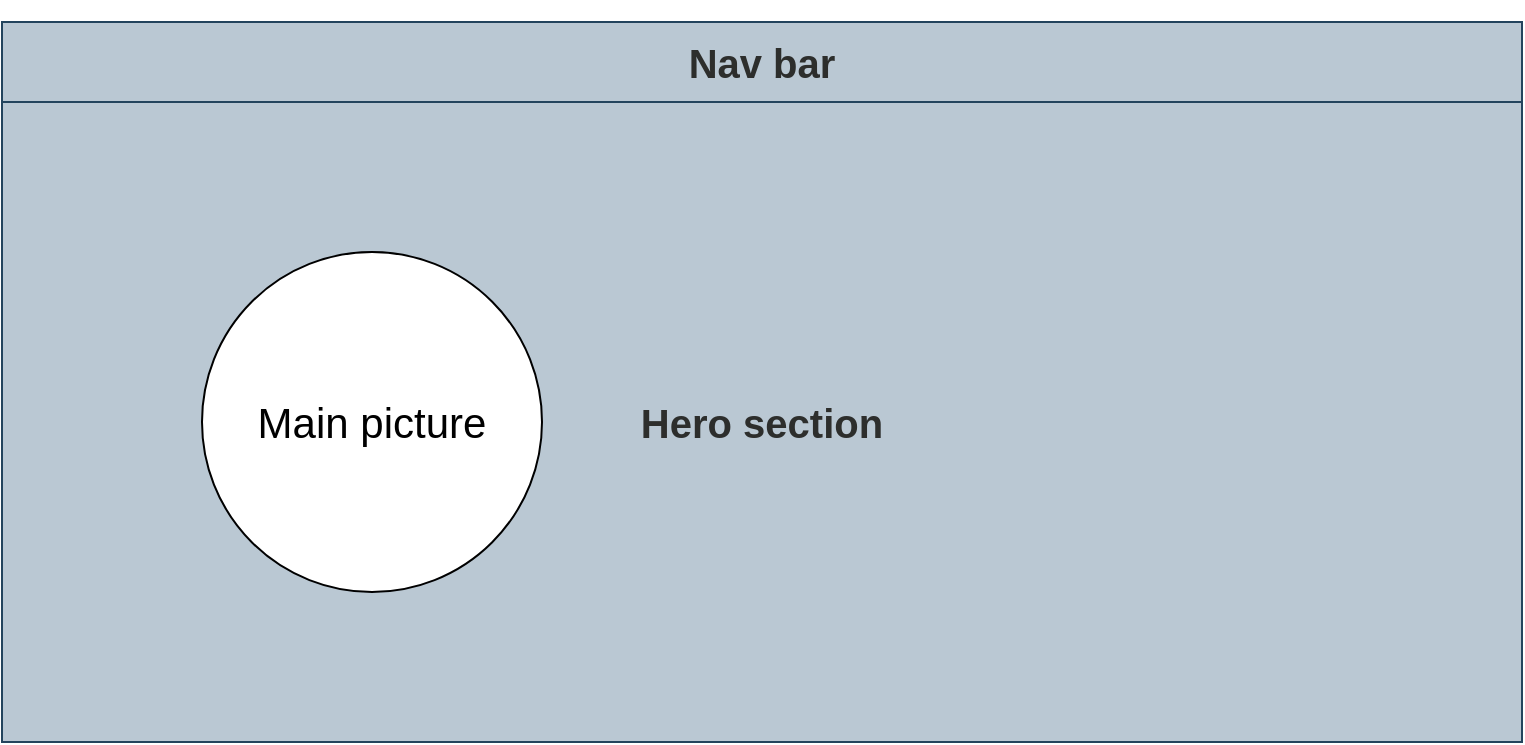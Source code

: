 <mxfile version="13.1.3">
    <diagram id="6hGFLwfOUW9BJ-s0fimq" name="Page-1">
        <mxGraphModel dx="845" dy="627" grid="1" gridSize="10" guides="1" tooltips="1" connect="1" arrows="1" fold="1" page="1" pageScale="1" pageWidth="827" pageHeight="1169" math="0" shadow="0">
            <root>
                <mxCell id="0"/>
                <mxCell id="1" parent="0"/>
                <mxCell id="2" value="&lt;h1&gt;&lt;font color=&quot;#2d2e2c&quot; style=&quot;font-size: 20px&quot;&gt;Nav bar&lt;/font&gt;&lt;/h1&gt;" style="whiteSpace=wrap;html=1;fillColor=#bac8d3;strokeColor=#23445d;" vertex="1" parent="1">
                    <mxGeometry x="40" y="40" width="760" height="40" as="geometry"/>
                </mxCell>
                <mxCell id="4" value="&lt;h1&gt;&lt;font color=&quot;#2d2e2c&quot; style=&quot;font-size: 20px&quot;&gt;Hero section&lt;/font&gt;&lt;/h1&gt;" style="whiteSpace=wrap;html=1;fillColor=#bac8d3;strokeColor=#23445d;" vertex="1" parent="1">
                    <mxGeometry x="40" y="80" width="760" height="320" as="geometry"/>
                </mxCell>
                <mxCell id="5" value="&lt;font style=&quot;font-size: 21px&quot;&gt;Main picture&lt;/font&gt;" style="ellipse;whiteSpace=wrap;html=1;" vertex="1" parent="1">
                    <mxGeometry x="140" y="155" width="170" height="170" as="geometry"/>
                </mxCell>
            </root>
        </mxGraphModel>
    </diagram>
</mxfile>